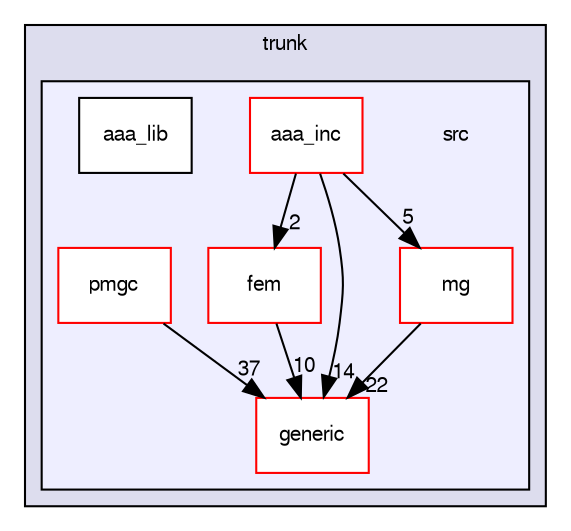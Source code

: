 digraph "C:/Users/bake113/Documents/Projects/APBS & PDB2PQR/Source code/APBS/trunk/src/" {
  compound=true
  node [ fontsize="10", fontname="FreeSans"];
  edge [ labelfontsize="10", labelfontname="FreeSans"];
  subgraph clusterdir_417301b16f13813237ea582877b764ac {
    graph [ bgcolor="#ddddee", pencolor="black", label="trunk" fontname="FreeSans", fontsize="10", URL="dir_417301b16f13813237ea582877b764ac.html"]
  subgraph clusterdir_e5f440db28aa01947b9a534c86166b99 {
    graph [ bgcolor="#eeeeff", pencolor="black", label="" URL="dir_e5f440db28aa01947b9a534c86166b99.html"];
    dir_e5f440db28aa01947b9a534c86166b99 [shape=plaintext label="src"];
    dir_c672ba0965844df9a97c15e0a4bcd290 [shape=box label="aaa_inc" color="red" fillcolor="white" style="filled" URL="dir_c672ba0965844df9a97c15e0a4bcd290.html"];
    dir_e6a2d2dc460776d59948c36d4c192f17 [shape=box label="aaa_lib" color="black" fillcolor="white" style="filled" URL="dir_e6a2d2dc460776d59948c36d4c192f17.html"];
    dir_04db92f80e702b72a7c30ceee6790eb4 [shape=box label="fem" color="red" fillcolor="white" style="filled" URL="dir_04db92f80e702b72a7c30ceee6790eb4.html"];
    dir_5a4b9a4ce670c27bbe9b881c30da1d5e [shape=box label="generic" color="red" fillcolor="white" style="filled" URL="dir_5a4b9a4ce670c27bbe9b881c30da1d5e.html"];
    dir_dbbff23ee1d0e89f0fcc45c78487fc3f [shape=box label="mg" color="red" fillcolor="white" style="filled" URL="dir_dbbff23ee1d0e89f0fcc45c78487fc3f.html"];
    dir_d914165cd8a9a4aa94bc5a1cf3a27728 [shape=box label="pmgc" color="red" fillcolor="white" style="filled" URL="dir_d914165cd8a9a4aa94bc5a1cf3a27728.html"];
  }
  }
  dir_04db92f80e702b72a7c30ceee6790eb4->dir_5a4b9a4ce670c27bbe9b881c30da1d5e [headlabel="10", labeldistance=1.5 headhref="dir_000013_000015.html"];
  dir_d914165cd8a9a4aa94bc5a1cf3a27728->dir_5a4b9a4ce670c27bbe9b881c30da1d5e [headlabel="37", labeldistance=1.5 headhref="dir_000019_000015.html"];
  dir_c672ba0965844df9a97c15e0a4bcd290->dir_04db92f80e702b72a7c30ceee6790eb4 [headlabel="2", labeldistance=1.5 headhref="dir_000010_000013.html"];
  dir_c672ba0965844df9a97c15e0a4bcd290->dir_5a4b9a4ce670c27bbe9b881c30da1d5e [headlabel="14", labeldistance=1.5 headhref="dir_000010_000015.html"];
  dir_c672ba0965844df9a97c15e0a4bcd290->dir_dbbff23ee1d0e89f0fcc45c78487fc3f [headlabel="5", labeldistance=1.5 headhref="dir_000010_000017.html"];
  dir_dbbff23ee1d0e89f0fcc45c78487fc3f->dir_5a4b9a4ce670c27bbe9b881c30da1d5e [headlabel="22", labeldistance=1.5 headhref="dir_000017_000015.html"];
}
